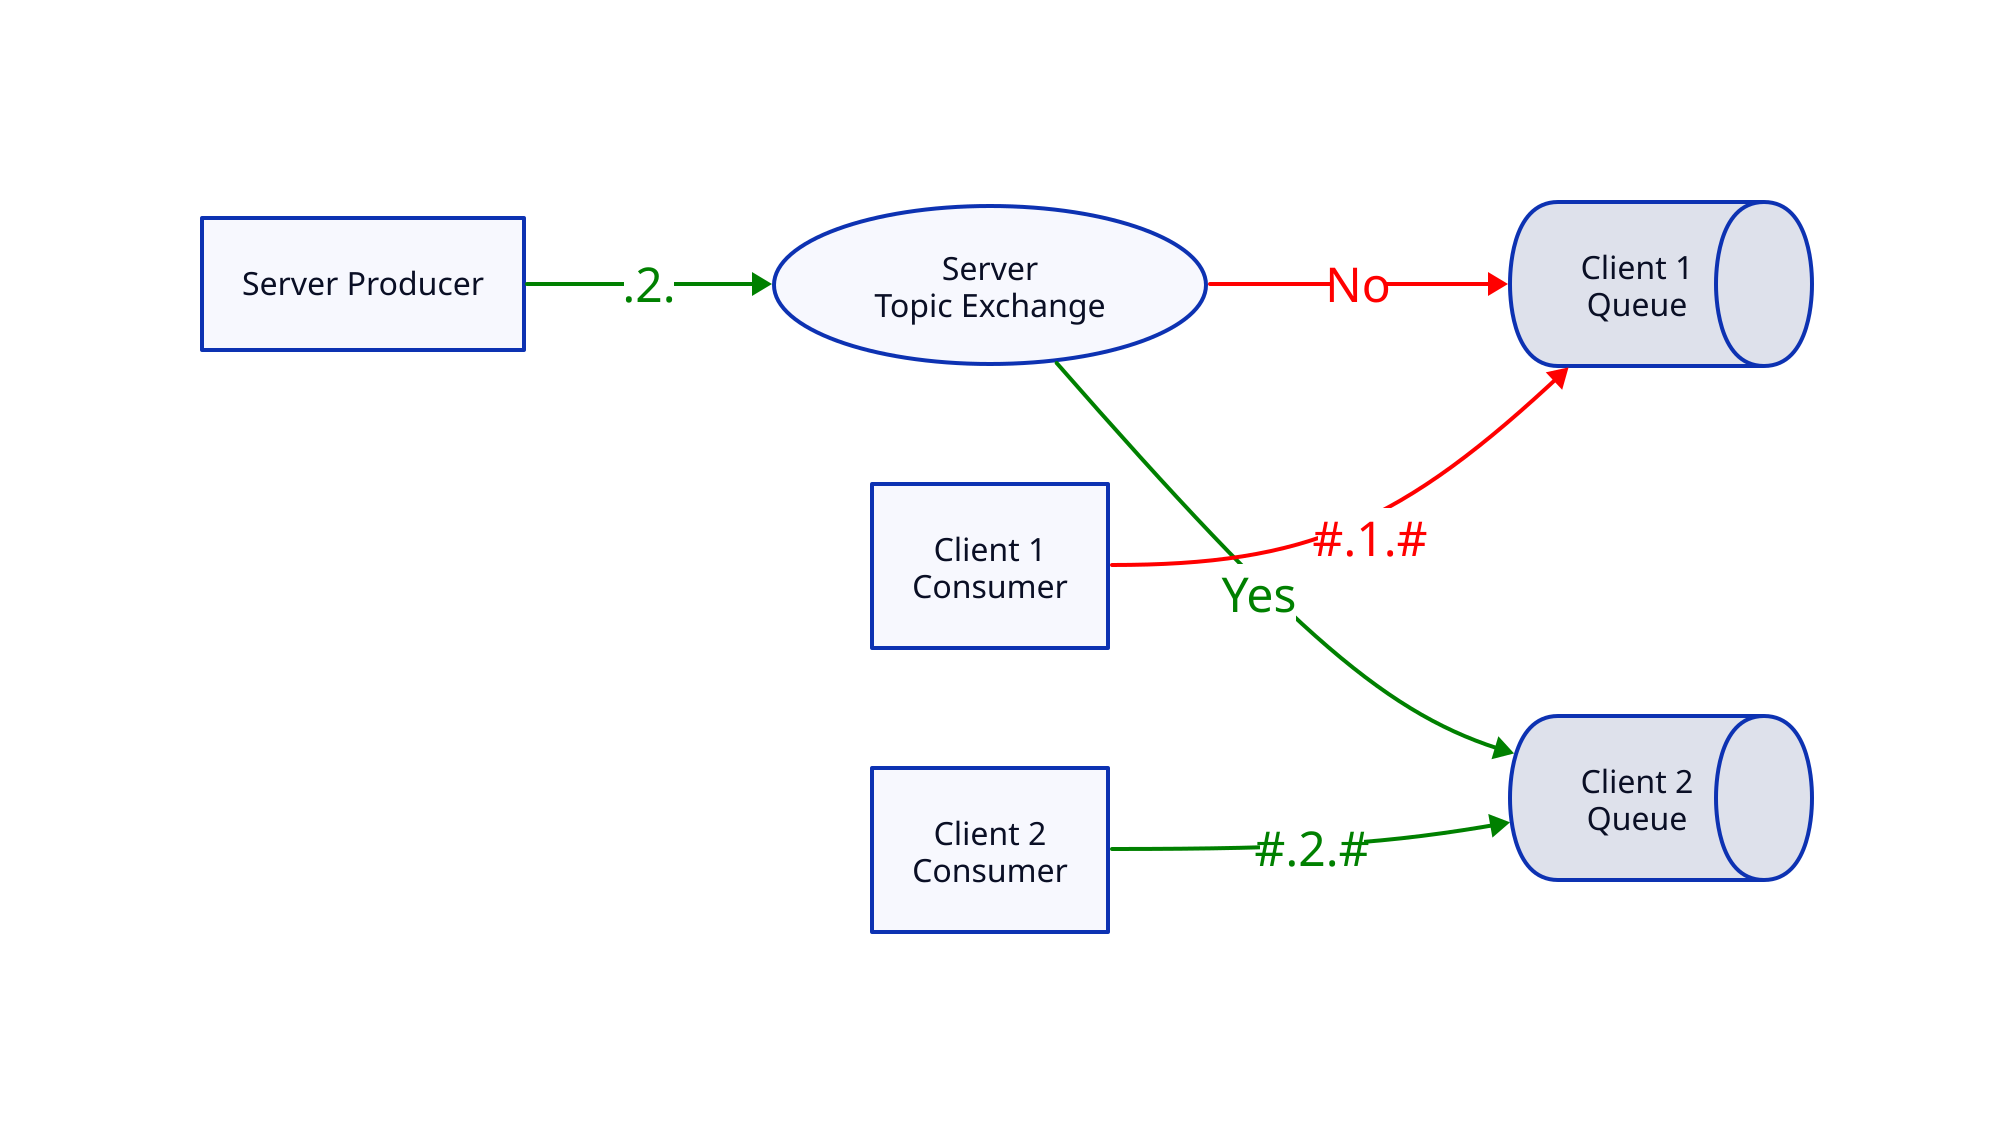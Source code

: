 direction: right
server: Server Producer

server-exchange: Server\nTopic Exchange {
  shape: oval
}

client-1-queue: Client 1\nQueue {
  shape: queue
}

client-1-consumer: Client 1\nConsumer

client-2-queue: Client 2\nQueue {
  shape: queue
}

client-2-consumer: Client 2\nConsumer

server -> server-exchange: .2. {
  style: {
    stroke: green
    font-color: green
    bold: true
    font-size: 24
  }
}

server-exchange -> client-1-queue: No {
  style: {
    stroke: red
    font-color: red
    bold: true

    font-size: 24
  }
}
server-exchange -> client-2-queue: Yes {
  style: {
    stroke: green
    font-color: green
    bold: true
    font-size: 24
  }
}

client-1-queue <- client-1-consumer: '#.1.#' {
  style: {
    stroke: red
    font-color: red
    bold: true
    font-size: 24
  }
}

client-2-queue <- client-2-consumer: '#.2.#' {
  style: {
    stroke: green
    font-color: green
    bold: true
    font-size: 24
  }
}

